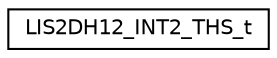 digraph "Graphical Class Hierarchy"
{
 // LATEX_PDF_SIZE
  edge [fontname="Helvetica",fontsize="10",labelfontname="Helvetica",labelfontsize="10"];
  node [fontname="Helvetica",fontsize="10",shape=record];
  rankdir="LR";
  Node0 [label="LIS2DH12_INT2_THS_t",height=0.2,width=0.4,color="black", fillcolor="white", style="filled",URL="$unionLIS2DH12__INT2__THS__t.html",tooltip="INT2_THS definitions."];
}
